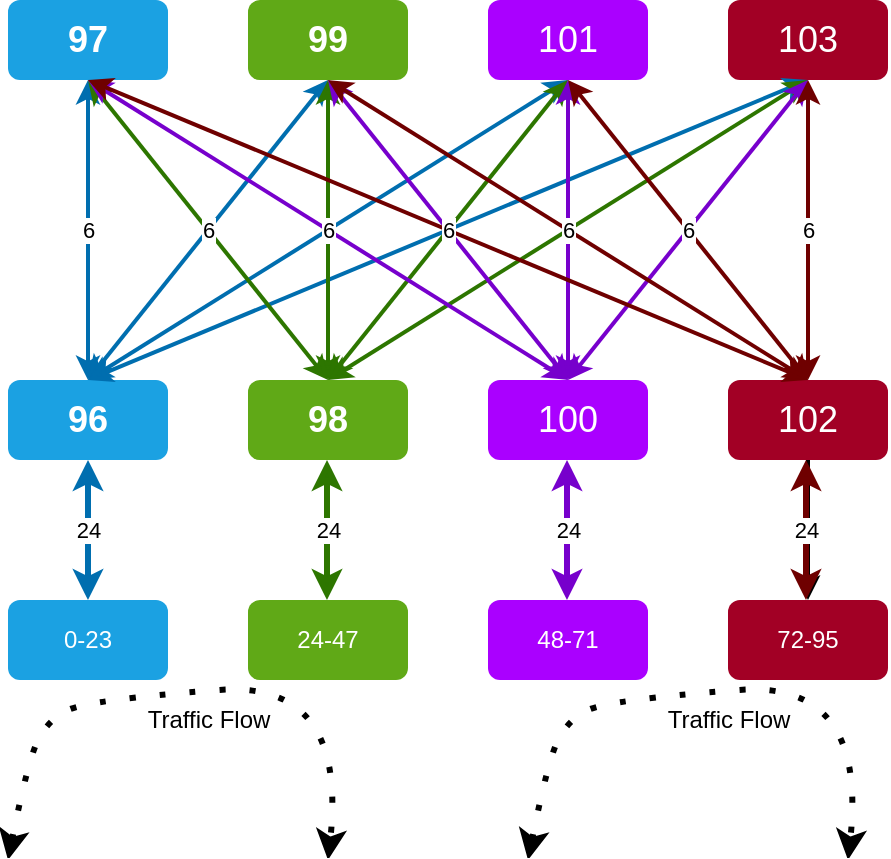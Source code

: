 <mxfile version="11.0.2" type="github"><diagram id="s4OD0SoGw4W0iyVjB6UI" name="Page-1"><mxGraphModel dx="1003" dy="661" grid="1" gridSize="10" guides="1" tooltips="1" connect="1" arrows="1" fold="1" page="1" pageScale="1" pageWidth="850" pageHeight="1100" math="0" shadow="0"><root><mxCell id="0"/><mxCell id="1" parent="0"/><mxCell id="Ym-zPBsQIMdJajePks9g-3" value="0-23" style="rounded=1;whiteSpace=wrap;html=1;shadow=0;glass=0;fillColor=#1ba1e2;strokeColor=none;fontColor=#ffffff;" parent="1" vertex="1"><mxGeometry x="160" y="630" width="80" height="40" as="geometry"/></mxCell><mxCell id="Ym-zPBsQIMdJajePks9g-4" value="24-47" style="rounded=1;whiteSpace=wrap;html=1;shadow=0;glass=0;fillColor=#60a917;strokeColor=none;fontColor=#ffffff;" parent="1" vertex="1"><mxGeometry x="280" y="630" width="80" height="40" as="geometry"/></mxCell><mxCell id="Ym-zPBsQIMdJajePks9g-5" value="48-71" style="rounded=1;whiteSpace=wrap;html=1;shadow=0;glass=0;fillColor=#aa00ff;strokeColor=none;fontColor=#ffffff;" parent="1" vertex="1"><mxGeometry x="400" y="630" width="80" height="40" as="geometry"/></mxCell><mxCell id="Ym-zPBsQIMdJajePks9g-6" value="72-95" style="rounded=1;whiteSpace=wrap;html=1;shadow=0;glass=0;fillColor=#a20025;strokeColor=none;fontColor=#ffffff;" parent="1" vertex="1"><mxGeometry x="520" y="630" width="80" height="40" as="geometry"/></mxCell><mxCell id="Ym-zPBsQIMdJajePks9g-7" value="&lt;font style=&quot;font-size: 18px&quot;&gt;&lt;b&gt;96&lt;/b&gt;&lt;/font&gt;" style="rounded=1;whiteSpace=wrap;html=1;shadow=0;glass=0;fillColor=#1ba1e2;strokeColor=none;fontColor=#ffffff;" parent="1" vertex="1"><mxGeometry x="160" y="520" width="80" height="40" as="geometry"/></mxCell><mxCell id="Ym-zPBsQIMdJajePks9g-8" value="&lt;b&gt;&lt;font style=&quot;font-size: 18px&quot;&gt;98&lt;/font&gt;&lt;/b&gt;" style="rounded=1;whiteSpace=wrap;html=1;shadow=0;glass=0;fillColor=#60a917;strokeColor=none;fontColor=#ffffff;" parent="1" vertex="1"><mxGeometry x="280" y="520" width="80" height="40" as="geometry"/></mxCell><mxCell id="Ym-zPBsQIMdJajePks9g-9" value="&lt;font style=&quot;font-size: 18px&quot;&gt;100&lt;/font&gt;" style="rounded=1;whiteSpace=wrap;html=1;shadow=0;glass=0;fillColor=#aa00ff;strokeColor=none;fontColor=#ffffff;" parent="1" vertex="1"><mxGeometry x="400" y="520" width="80" height="40" as="geometry"/></mxCell><mxCell id="xxciTOWTd4Kh54nCsDOU-9" value="" style="edgeStyle=orthogonalEdgeStyle;rounded=0;orthogonalLoop=1;jettySize=auto;html=1;strokeWidth=2;" parent="1" source="Ym-zPBsQIMdJajePks9g-10" target="Ym-zPBsQIMdJajePks9g-6" edge="1"><mxGeometry relative="1" as="geometry"/></mxCell><mxCell id="Ym-zPBsQIMdJajePks9g-10" value="&lt;font style=&quot;font-size: 18px&quot;&gt;102&lt;/font&gt;" style="rounded=1;whiteSpace=wrap;html=1;shadow=0;glass=0;fillColor=#a20025;strokeColor=none;fontColor=#ffffff;" parent="1" vertex="1"><mxGeometry x="520" y="520" width="80" height="40" as="geometry"/></mxCell><mxCell id="Ym-zPBsQIMdJajePks9g-11" value="&lt;span style=&quot;font-size: 18px&quot;&gt;&lt;b&gt;97&lt;/b&gt;&lt;/span&gt;" style="rounded=1;whiteSpace=wrap;html=1;shadow=0;glass=0;fillColor=#1ba1e2;strokeColor=none;fontColor=#ffffff;" parent="1" vertex="1"><mxGeometry x="160" y="330" width="80" height="40" as="geometry"/></mxCell><mxCell id="Ym-zPBsQIMdJajePks9g-12" value="&lt;b&gt;&lt;font style=&quot;font-size: 18px&quot;&gt;99&lt;/font&gt;&lt;/b&gt;" style="rounded=1;whiteSpace=wrap;html=1;shadow=0;glass=0;fillColor=#60a917;strokeColor=none;fontColor=#ffffff;" parent="1" vertex="1"><mxGeometry x="280" y="330" width="80" height="40" as="geometry"/></mxCell><mxCell id="Ym-zPBsQIMdJajePks9g-13" value="&lt;font style=&quot;font-size: 18px&quot;&gt;101&lt;/font&gt;" style="rounded=1;whiteSpace=wrap;html=1;shadow=0;glass=0;fillColor=#aa00ff;strokeColor=none;fontColor=#ffffff;" parent="1" vertex="1"><mxGeometry x="400" y="330" width="80" height="40" as="geometry"/></mxCell><mxCell id="Ym-zPBsQIMdJajePks9g-14" value="&lt;font style=&quot;font-size: 18px&quot;&gt;103&lt;/font&gt;" style="rounded=1;whiteSpace=wrap;html=1;shadow=0;glass=0;fillColor=#a20025;strokeColor=none;fontColor=#ffffff;" parent="1" vertex="1"><mxGeometry x="520" y="330" width="80" height="40" as="geometry"/></mxCell><mxCell id="Ym-zPBsQIMdJajePks9g-17" value="24" style="endArrow=classic;startArrow=classic;html=1;shadow=0;strokeWidth=3;entryX=0.5;entryY=1;entryDx=0;entryDy=0;fillColor=#1ba1e2;strokeColor=#006EAF;" parent="1" source="Ym-zPBsQIMdJajePks9g-3" target="Ym-zPBsQIMdJajePks9g-7" edge="1"><mxGeometry width="50" height="50" relative="1" as="geometry"><mxPoint x="150" y="760" as="sourcePoint"/><mxPoint x="200" y="710" as="targetPoint"/></mxGeometry></mxCell><mxCell id="Ym-zPBsQIMdJajePks9g-18" value="24" style="endArrow=classic;startArrow=classic;html=1;shadow=0;strokeWidth=3;entryX=0.5;entryY=1;entryDx=0;entryDy=0;fillColor=#60a917;strokeColor=#2D7600;" parent="1" edge="1"><mxGeometry width="50" height="50" relative="1" as="geometry"><mxPoint x="319.5" y="630" as="sourcePoint"/><mxPoint x="319.5" y="560" as="targetPoint"/></mxGeometry></mxCell><mxCell id="Ym-zPBsQIMdJajePks9g-19" value="24" style="endArrow=classic;startArrow=classic;html=1;shadow=0;strokeWidth=3;entryX=0.5;entryY=1;entryDx=0;entryDy=0;fillColor=#aa00ff;strokeColor=#7700CC;" parent="1" edge="1"><mxGeometry width="50" height="50" relative="1" as="geometry"><mxPoint x="439.5" y="630" as="sourcePoint"/><mxPoint x="439.5" y="560" as="targetPoint"/></mxGeometry></mxCell><mxCell id="Ym-zPBsQIMdJajePks9g-20" value="24" style="endArrow=classic;startArrow=classic;html=1;shadow=0;strokeWidth=3;entryX=0.5;entryY=1;entryDx=0;entryDy=0;fillColor=#a20025;strokeColor=#6F0000;" parent="1" edge="1"><mxGeometry width="50" height="50" relative="1" as="geometry"><mxPoint x="559" y="630" as="sourcePoint"/><mxPoint x="559" y="560" as="targetPoint"/></mxGeometry></mxCell><mxCell id="Ym-zPBsQIMdJajePks9g-22" value="6" style="endArrow=classic;startArrow=classic;html=1;shadow=0;strokeWidth=2;entryX=0.5;entryY=1;entryDx=0;entryDy=0;fillColor=#1ba1e2;strokeColor=#006EAF;" parent="1" source="Ym-zPBsQIMdJajePks9g-7" target="Ym-zPBsQIMdJajePks9g-11" edge="1"><mxGeometry width="50" height="50" relative="1" as="geometry"><mxPoint x="110" y="620" as="sourcePoint"/><mxPoint x="110" y="550" as="targetPoint"/></mxGeometry></mxCell><mxCell id="Ym-zPBsQIMdJajePks9g-23" value="6" style="endArrow=classic;startArrow=classic;html=1;shadow=0;strokeWidth=2;entryX=0.5;entryY=1;entryDx=0;entryDy=0;fillColor=#1ba1e2;strokeColor=#006EAF;exitX=0.5;exitY=0;exitDx=0;exitDy=0;" parent="1" source="Ym-zPBsQIMdJajePks9g-7" target="Ym-zPBsQIMdJajePks9g-12" edge="1"><mxGeometry width="50" height="50" relative="1" as="geometry"><mxPoint x="270" y="520" as="sourcePoint"/><mxPoint x="270" y="370" as="targetPoint"/></mxGeometry></mxCell><mxCell id="Ym-zPBsQIMdJajePks9g-24" value="6" style="endArrow=classic;startArrow=classic;html=1;shadow=0;strokeWidth=2;entryX=0.5;entryY=1;entryDx=0;entryDy=0;fillColor=#1ba1e2;strokeColor=#006EAF;exitX=0.5;exitY=0;exitDx=0;exitDy=0;" parent="1" source="Ym-zPBsQIMdJajePks9g-7" target="Ym-zPBsQIMdJajePks9g-13" edge="1"><mxGeometry width="50" height="50" relative="1" as="geometry"><mxPoint x="250" y="540" as="sourcePoint"/><mxPoint x="370" y="390" as="targetPoint"/></mxGeometry></mxCell><mxCell id="Ym-zPBsQIMdJajePks9g-25" value="6" style="endArrow=classic;startArrow=classic;html=1;shadow=0;strokeWidth=2;entryX=0.5;entryY=1;entryDx=0;entryDy=0;fillColor=#1ba1e2;strokeColor=#006EAF;" parent="1" target="Ym-zPBsQIMdJajePks9g-14" edge="1"><mxGeometry width="50" height="50" relative="1" as="geometry"><mxPoint x="200" y="520" as="sourcePoint"/><mxPoint x="480" y="390" as="targetPoint"/></mxGeometry></mxCell><mxCell id="Ym-zPBsQIMdJajePks9g-26" value="" style="curved=1;endArrow=classic;html=1;shadow=0;strokeWidth=3;startArrow=classic;startFill=1;dashed=1;dashPattern=1 4;" parent="1" edge="1"><mxGeometry width="50" height="50" relative="1" as="geometry"><mxPoint x="160" y="760" as="sourcePoint"/><mxPoint x="320" y="760" as="targetPoint"/><Array as="points"><mxPoint x="170" y="710"/><mxPoint x="180" y="690"/><mxPoint x="200" y="680"/><mxPoint x="330" y="670"/></Array></mxGeometry></mxCell><mxCell id="Ym-zPBsQIMdJajePks9g-27" value="Traffic Flow" style="text;html=1;resizable=0;points=[];align=center;verticalAlign=middle;labelBackgroundColor=#ffffff;" parent="Ym-zPBsQIMdJajePks9g-26" vertex="1" connectable="0"><mxGeometry x="-0.381" relative="1" as="geometry"><mxPoint x="57.5" y="10" as="offset"/></mxGeometry></mxCell><mxCell id="xxciTOWTd4Kh54nCsDOU-1" value="6" style="endArrow=classic;startArrow=classic;html=1;shadow=0;strokeWidth=2;entryX=0.5;entryY=1;entryDx=0;entryDy=0;fillColor=#60a917;strokeColor=#2D7600;exitX=0.5;exitY=0;exitDx=0;exitDy=0;" parent="1" source="Ym-zPBsQIMdJajePks9g-8" target="Ym-zPBsQIMdJajePks9g-12" edge="1"><mxGeometry width="50" height="50" relative="1" as="geometry"><mxPoint x="390" y="500" as="sourcePoint"/><mxPoint x="390" y="430" as="targetPoint"/></mxGeometry></mxCell><mxCell id="xxciTOWTd4Kh54nCsDOU-2" value="6" style="endArrow=classic;startArrow=classic;html=1;shadow=0;strokeWidth=2;entryX=0.5;entryY=1;entryDx=0;entryDy=0;fillColor=#60a917;strokeColor=#2D7600;exitX=0.5;exitY=0;exitDx=0;exitDy=0;" parent="1" source="Ym-zPBsQIMdJajePks9g-8" target="Ym-zPBsQIMdJajePks9g-11" edge="1"><mxGeometry width="50" height="50" relative="1" as="geometry"><mxPoint x="400" y="530" as="sourcePoint"/><mxPoint x="400" y="380" as="targetPoint"/></mxGeometry></mxCell><mxCell id="xxciTOWTd4Kh54nCsDOU-3" value="6" style="endArrow=classic;startArrow=classic;html=1;shadow=0;strokeWidth=2;entryX=0.5;entryY=1;entryDx=0;entryDy=0;fillColor=#60a917;strokeColor=#2D7600;exitX=0.5;exitY=0;exitDx=0;exitDy=0;" parent="1" source="Ym-zPBsQIMdJajePks9g-8" target="Ym-zPBsQIMdJajePks9g-13" edge="1"><mxGeometry width="50" height="50" relative="1" as="geometry"><mxPoint x="410" y="520" as="sourcePoint"/><mxPoint x="290" y="370" as="targetPoint"/></mxGeometry></mxCell><mxCell id="xxciTOWTd4Kh54nCsDOU-4" value="6" style="endArrow=classic;startArrow=classic;html=1;shadow=0;strokeWidth=2;fillColor=#60a917;strokeColor=#2D7600;" parent="1" edge="1"><mxGeometry width="50" height="50" relative="1" as="geometry"><mxPoint x="320" y="520" as="sourcePoint"/><mxPoint x="560" y="370" as="targetPoint"/></mxGeometry></mxCell><mxCell id="xxciTOWTd4Kh54nCsDOU-5" value="6" style="endArrow=classic;startArrow=classic;html=1;shadow=0;strokeWidth=2;entryX=0.5;entryY=1;entryDx=0;entryDy=0;fillColor=#aa00ff;strokeColor=#7700CC;exitX=0.5;exitY=0;exitDx=0;exitDy=0;" parent="1" source="Ym-zPBsQIMdJajePks9g-9" target="Ym-zPBsQIMdJajePks9g-13" edge="1"><mxGeometry width="50" height="50" relative="1" as="geometry"><mxPoint x="490" y="500" as="sourcePoint"/><mxPoint x="490" y="430" as="targetPoint"/></mxGeometry></mxCell><mxCell id="xxciTOWTd4Kh54nCsDOU-6" value="6" style="endArrow=classic;startArrow=classic;html=1;shadow=0;strokeWidth=2;fillColor=#aa00ff;strokeColor=#7700CC;exitX=0.5;exitY=0;exitDx=0;exitDy=0;" parent="1" source="Ym-zPBsQIMdJajePks9g-9" edge="1"><mxGeometry width="50" height="50" relative="1" as="geometry"><mxPoint x="490" y="520" as="sourcePoint"/><mxPoint x="200" y="370" as="targetPoint"/></mxGeometry></mxCell><mxCell id="xxciTOWTd4Kh54nCsDOU-7" value="6" style="endArrow=classic;startArrow=classic;html=1;shadow=0;strokeWidth=2;fillColor=#aa00ff;strokeColor=#7700CC;exitX=0.5;exitY=0;exitDx=0;exitDy=0;" parent="1" source="Ym-zPBsQIMdJajePks9g-9" edge="1"><mxGeometry width="50" height="50" relative="1" as="geometry"><mxPoint x="490" y="510" as="sourcePoint"/><mxPoint x="320" y="370" as="targetPoint"/></mxGeometry></mxCell><mxCell id="xxciTOWTd4Kh54nCsDOU-8" value="6" style="endArrow=classic;startArrow=classic;html=1;shadow=0;strokeWidth=2;fillColor=#aa00ff;strokeColor=#7700CC;entryX=0.5;entryY=1;entryDx=0;entryDy=0;" parent="1" target="Ym-zPBsQIMdJajePks9g-14" edge="1"><mxGeometry width="50" height="50" relative="1" as="geometry"><mxPoint x="440" y="520" as="sourcePoint"/><mxPoint x="450" y="360" as="targetPoint"/></mxGeometry></mxCell><mxCell id="xxciTOWTd4Kh54nCsDOU-11" value="6" style="endArrow=classic;startArrow=classic;html=1;shadow=0;strokeWidth=2;fillColor=#a20025;strokeColor=#6F0000;" parent="1" target="Ym-zPBsQIMdJajePks9g-14" edge="1"><mxGeometry width="50" height="50" relative="1" as="geometry"><mxPoint x="560" y="520" as="sourcePoint"/><mxPoint x="560" y="380" as="targetPoint"/></mxGeometry></mxCell><mxCell id="xxciTOWTd4Kh54nCsDOU-12" value="6" style="endArrow=classic;startArrow=classic;html=1;shadow=0;strokeWidth=2;fillColor=#a20025;strokeColor=#6F0000;exitX=0.5;exitY=0;exitDx=0;exitDy=0;entryX=0.5;entryY=1;entryDx=0;entryDy=0;" parent="1" source="Ym-zPBsQIMdJajePks9g-10" target="Ym-zPBsQIMdJajePks9g-11" edge="1"><mxGeometry width="50" height="50" relative="1" as="geometry"><mxPoint x="620" y="510" as="sourcePoint"/><mxPoint x="620" y="360" as="targetPoint"/></mxGeometry></mxCell><mxCell id="xxciTOWTd4Kh54nCsDOU-13" value="6" style="endArrow=classic;startArrow=classic;html=1;shadow=0;strokeWidth=2;entryX=0.5;entryY=1;entryDx=0;entryDy=0;fillColor=#a20025;strokeColor=#6F0000;exitX=0.5;exitY=0;exitDx=0;exitDy=0;" parent="1" source="Ym-zPBsQIMdJajePks9g-10" target="Ym-zPBsQIMdJajePks9g-12" edge="1"><mxGeometry width="50" height="50" relative="1" as="geometry"><mxPoint x="610" y="510" as="sourcePoint"/><mxPoint x="610" y="440" as="targetPoint"/></mxGeometry></mxCell><mxCell id="xxciTOWTd4Kh54nCsDOU-14" value="6" style="endArrow=classic;startArrow=classic;html=1;shadow=0;strokeWidth=2;entryX=0.5;entryY=1;entryDx=0;entryDy=0;fillColor=#a20025;strokeColor=#6F0000;exitX=0.5;exitY=0;exitDx=0;exitDy=0;" parent="1" source="Ym-zPBsQIMdJajePks9g-10" target="Ym-zPBsQIMdJajePks9g-13" edge="1"><mxGeometry width="50" height="50" relative="1" as="geometry"><mxPoint x="640" y="490" as="sourcePoint"/><mxPoint x="640" y="420" as="targetPoint"/></mxGeometry></mxCell><mxCell id="H1E8pxhJgIgUR-IhTppF-5" value="" style="curved=1;endArrow=classic;html=1;shadow=0;strokeWidth=3;startArrow=classic;startFill=1;dashed=1;dashPattern=1 4;" parent="1" edge="1"><mxGeometry width="50" height="50" relative="1" as="geometry"><mxPoint x="420" y="760" as="sourcePoint"/><mxPoint x="580" y="760" as="targetPoint"/><Array as="points"><mxPoint x="430" y="710"/><mxPoint x="440" y="690"/><mxPoint x="460" y="680"/><mxPoint x="590" y="670"/></Array></mxGeometry></mxCell><mxCell id="H1E8pxhJgIgUR-IhTppF-6" value="Traffic Flow" style="text;html=1;resizable=0;points=[];align=center;verticalAlign=middle;labelBackgroundColor=#ffffff;" parent="H1E8pxhJgIgUR-IhTppF-5" vertex="1" connectable="0"><mxGeometry x="-0.381" relative="1" as="geometry"><mxPoint x="57.5" y="10" as="offset"/></mxGeometry></mxCell></root></mxGraphModel></diagram></mxfile>